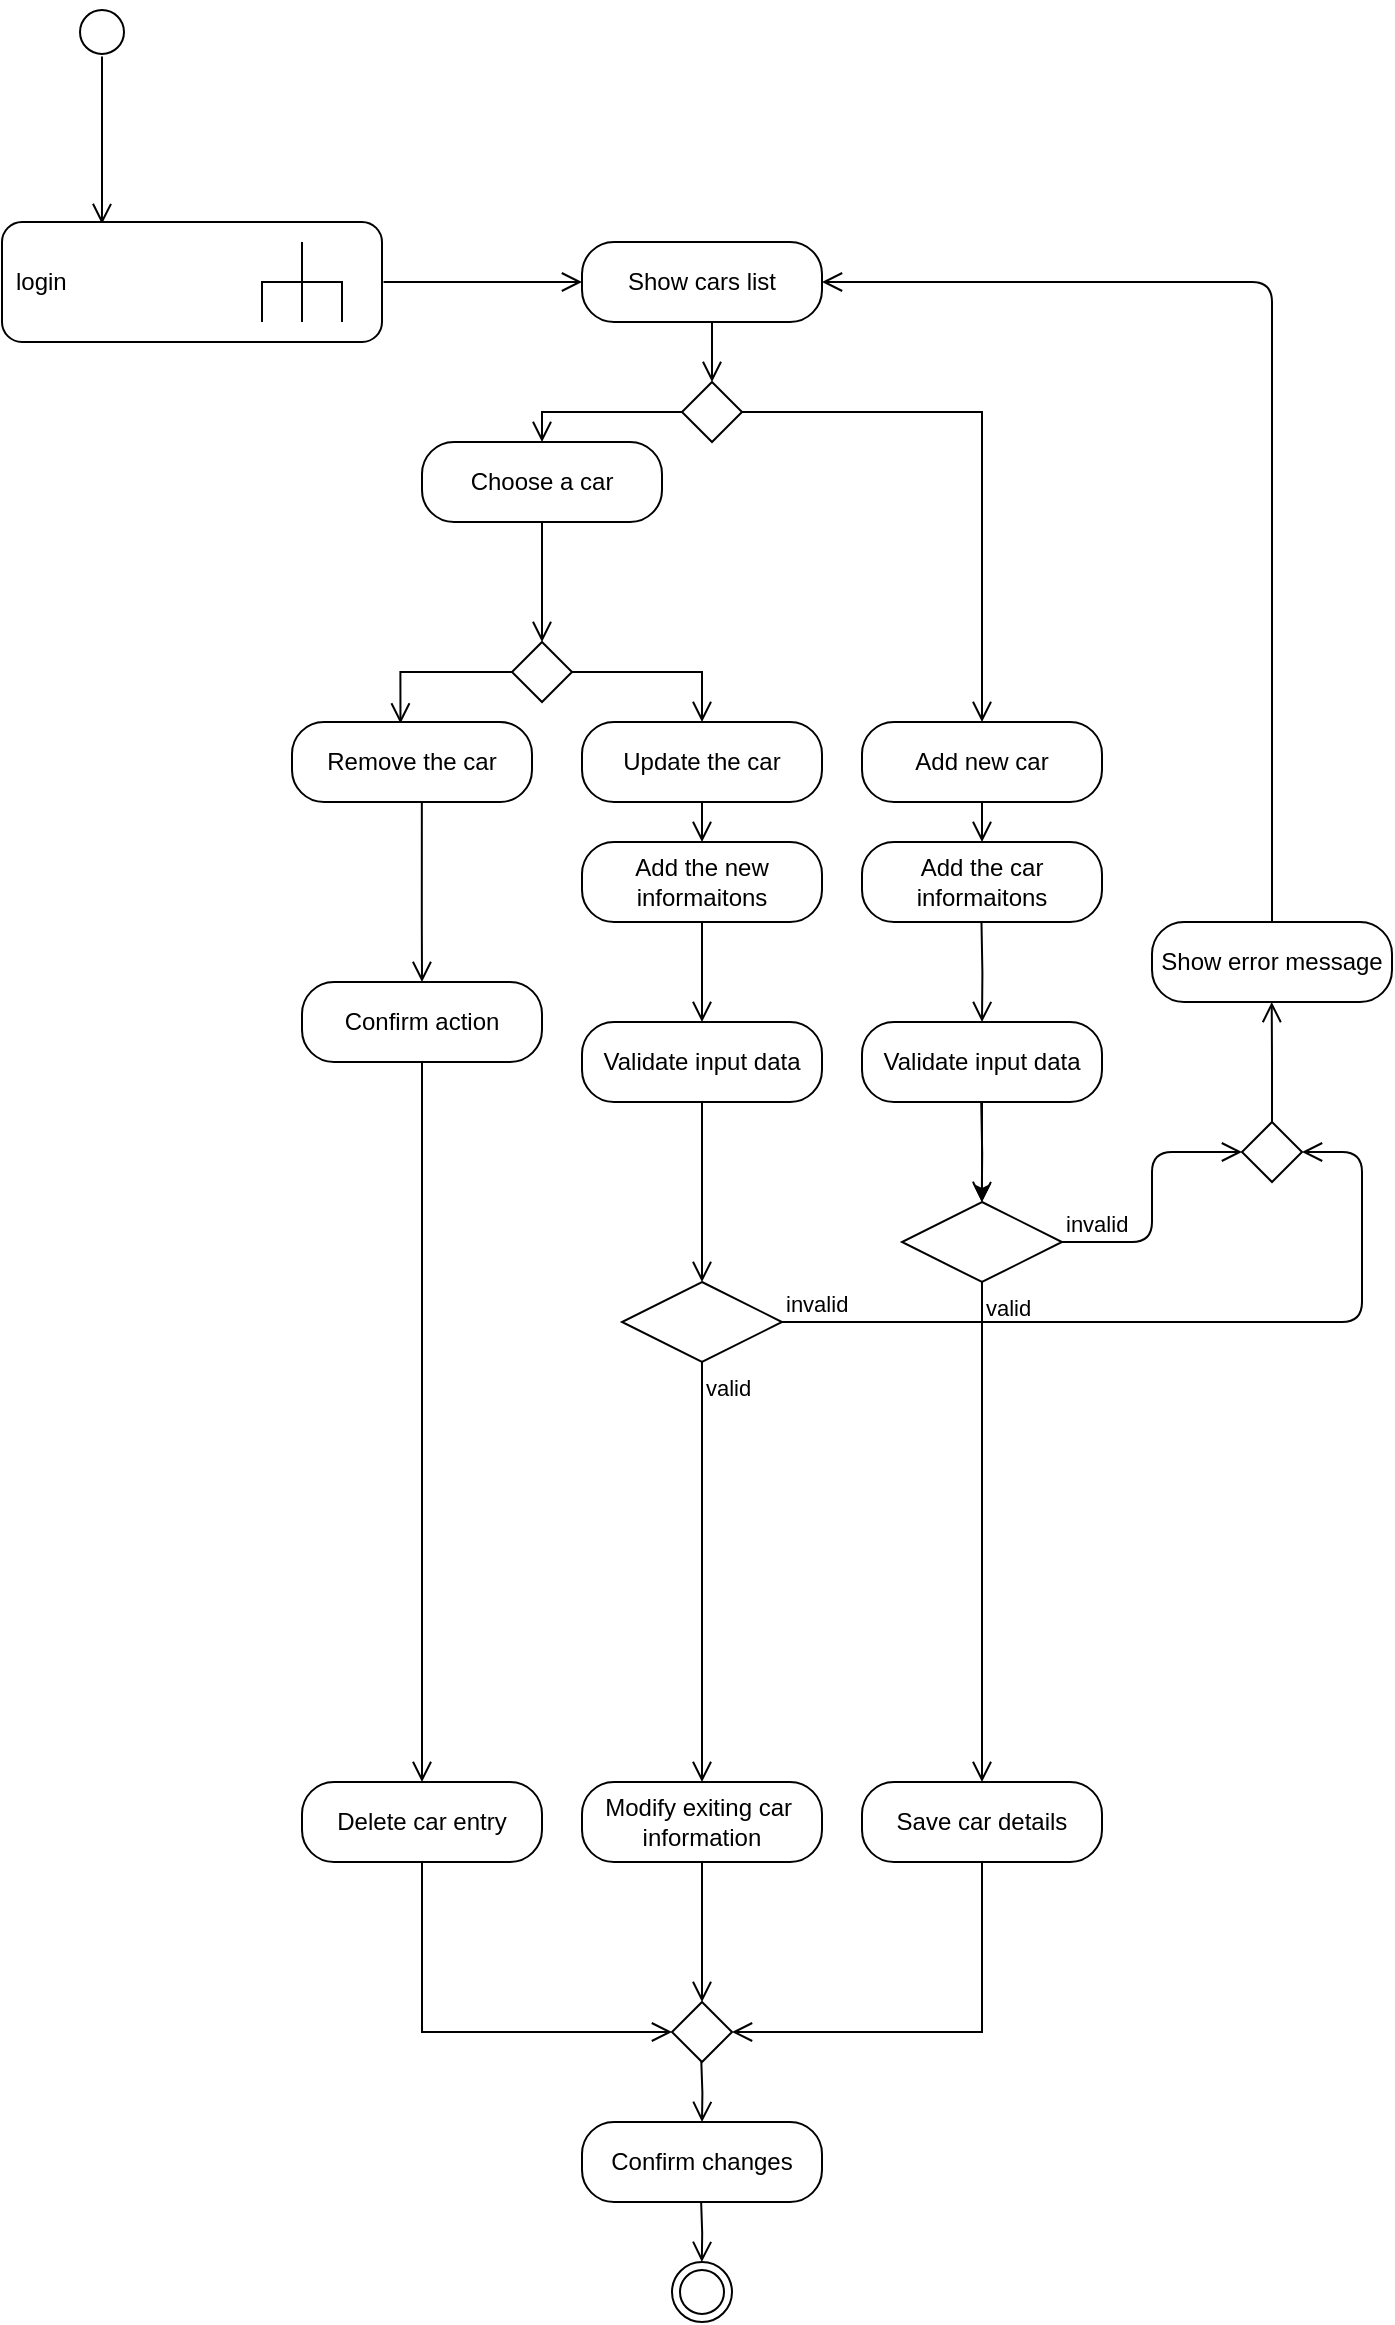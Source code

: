 <mxfile version="26.0.14">
  <diagram name="Page-1" id="e7e014a7-5840-1c2e-5031-d8a46d1fe8dd">
    <mxGraphModel dx="1434" dy="754" grid="1" gridSize="10" guides="1" tooltips="1" connect="1" arrows="1" fold="1" page="1" pageScale="1" pageWidth="1169" pageHeight="826" background="none" math="0" shadow="0">
      <root>
        <mxCell id="0" />
        <mxCell id="1" parent="0" />
        <mxCell id="ycadE-7DeE36cVl8lBZi-41" value="" style="ellipse;html=1;shape=startState;labelBackgroundColor=none;" parent="1" vertex="1">
          <mxGeometry x="65" y="20" width="30" height="30" as="geometry" />
        </mxCell>
        <mxCell id="ycadE-7DeE36cVl8lBZi-42" value="" style="edgeStyle=orthogonalEdgeStyle;html=1;verticalAlign=bottom;endArrow=open;endSize=8;rounded=0;entryX=0.263;entryY=0.017;entryDx=0;entryDy=0;labelBackgroundColor=none;fontColor=default;entryPerimeter=0;exitX=0.5;exitY=0.907;exitDx=0;exitDy=0;exitPerimeter=0;" parent="1" source="ycadE-7DeE36cVl8lBZi-41" target="JrRgfK8F16uHAJ6plWWZ-1" edge="1">
          <mxGeometry relative="1" as="geometry">
            <mxPoint x="80" y="120" as="targetPoint" />
            <mxPoint x="79" y="50" as="sourcePoint" />
            <Array as="points">
              <mxPoint x="80" y="121" />
            </Array>
          </mxGeometry>
        </mxCell>
        <mxCell id="ycadE-7DeE36cVl8lBZi-49" value="&lt;font style=&quot;color: rgb(0, 0, 0); background-color: light-dark(#ffffff, var(--ge-dark-color, #121212));&quot;&gt;Show cars list&lt;/font&gt;" style="rounded=1;whiteSpace=wrap;html=1;arcSize=40;labelBackgroundColor=none;" parent="1" vertex="1">
          <mxGeometry x="320" y="140" width="120" height="40" as="geometry" />
        </mxCell>
        <mxCell id="ycadE-7DeE36cVl8lBZi-50" value="" style="edgeStyle=orthogonalEdgeStyle;html=1;verticalAlign=bottom;endArrow=open;endSize=8;rounded=0;labelBackgroundColor=none;fontColor=default;entryX=0.5;entryY=0;entryDx=0;entryDy=0;" parent="1" source="ycadE-7DeE36cVl8lBZi-49" target="10" edge="1">
          <mxGeometry relative="1" as="geometry">
            <mxPoint x="381" y="210" as="targetPoint" />
            <Array as="points">
              <mxPoint x="385" y="160" />
              <mxPoint x="385" y="210" />
            </Array>
          </mxGeometry>
        </mxCell>
        <mxCell id="ycadE-7DeE36cVl8lBZi-56" value="" style="edgeStyle=orthogonalEdgeStyle;html=1;verticalAlign=bottom;endArrow=open;endSize=8;rounded=0;exitX=0;exitY=0.5;exitDx=0;exitDy=0;labelBackgroundColor=none;fontColor=default;entryX=0.452;entryY=0.019;entryDx=0;entryDy=0;entryPerimeter=0;" parent="1" source="16" target="ycadE-7DeE36cVl8lBZi-63" edge="1">
          <mxGeometry relative="1" as="geometry">
            <mxPoint x="249.52" y="440" as="targetPoint" />
            <mxPoint x="249.44" y="305.8" as="sourcePoint" />
            <Array as="points" />
          </mxGeometry>
        </mxCell>
        <mxCell id="ycadE-7DeE36cVl8lBZi-57" value="" style="edgeStyle=orthogonalEdgeStyle;html=1;verticalAlign=bottom;endArrow=open;endSize=8;rounded=0;exitX=1;exitY=0.5;exitDx=0;exitDy=0;labelBackgroundColor=none;fontColor=default;" parent="1" source="16" target="ycadE-7DeE36cVl8lBZi-61" edge="1">
          <mxGeometry relative="1" as="geometry">
            <mxPoint x="379.5" y="320" as="targetPoint" />
            <mxPoint x="380.36" y="304.4" as="sourcePoint" />
            <Array as="points" />
          </mxGeometry>
        </mxCell>
        <mxCell id="ycadE-7DeE36cVl8lBZi-59" value="Add new car" style="rounded=1;whiteSpace=wrap;html=1;arcSize=40;labelBackgroundColor=none;" parent="1" vertex="1">
          <mxGeometry x="460" y="380" width="120" height="40" as="geometry" />
        </mxCell>
        <mxCell id="ycadE-7DeE36cVl8lBZi-60" value="" style="edgeStyle=orthogonalEdgeStyle;html=1;verticalAlign=bottom;endArrow=open;endSize=8;rounded=0;labelBackgroundColor=none;fontColor=default;entryX=0.5;entryY=0;entryDx=0;entryDy=0;" parent="1" source="ycadE-7DeE36cVl8lBZi-59" target="2" edge="1">
          <mxGeometry relative="1" as="geometry">
            <mxPoint x="520" y="390" as="targetPoint" />
          </mxGeometry>
        </mxCell>
        <mxCell id="ycadE-7DeE36cVl8lBZi-61" value="Update the car" style="rounded=1;whiteSpace=wrap;html=1;arcSize=40;labelBackgroundColor=none;" parent="1" vertex="1">
          <mxGeometry x="320" y="380" width="120" height="40" as="geometry" />
        </mxCell>
        <mxCell id="ycadE-7DeE36cVl8lBZi-62" value="" style="edgeStyle=orthogonalEdgeStyle;html=1;verticalAlign=bottom;endArrow=open;endSize=8;rounded=0;entryX=0.5;entryY=0;entryDx=0;entryDy=0;labelBackgroundColor=none;fontColor=default;" parent="1" source="ycadE-7DeE36cVl8lBZi-61" target="5" edge="1">
          <mxGeometry relative="1" as="geometry">
            <mxPoint x="420" y="450" as="targetPoint" />
            <Array as="points" />
          </mxGeometry>
        </mxCell>
        <mxCell id="ycadE-7DeE36cVl8lBZi-63" value="Remove the car" style="rounded=1;whiteSpace=wrap;html=1;arcSize=40;labelBackgroundColor=none;" parent="1" vertex="1">
          <mxGeometry x="175" y="380" width="120" height="40" as="geometry" />
        </mxCell>
        <mxCell id="ycadE-7DeE36cVl8lBZi-64" value="" style="edgeStyle=orthogonalEdgeStyle;html=1;verticalAlign=bottom;endArrow=open;endSize=8;rounded=0;labelBackgroundColor=none;fontColor=default;exitX=0.541;exitY=1;exitDx=0;exitDy=0;exitPerimeter=0;entryX=0.5;entryY=0;entryDx=0;entryDy=0;" parent="1" source="ycadE-7DeE36cVl8lBZi-63" target="37" edge="1">
          <mxGeometry relative="1" as="geometry">
            <mxPoint x="240" y="590" as="targetPoint" />
            <Array as="points">
              <mxPoint x="240" y="480" />
              <mxPoint x="240" y="480" />
            </Array>
            <mxPoint x="240" y="440" as="sourcePoint" />
          </mxGeometry>
        </mxCell>
        <mxCell id="ycadE-7DeE36cVl8lBZi-87" value="Delete car entry" style="rounded=1;whiteSpace=wrap;html=1;arcSize=40;labelBackgroundColor=none;" parent="1" vertex="1">
          <mxGeometry x="180" y="910" width="120" height="40" as="geometry" />
        </mxCell>
        <mxCell id="ycadE-7DeE36cVl8lBZi-88" value="" style="edgeStyle=orthogonalEdgeStyle;html=1;verticalAlign=bottom;endArrow=open;endSize=8;rounded=0;labelBackgroundColor=none;fontColor=default;entryX=0;entryY=0.5;entryDx=0;entryDy=0;" parent="1" source="ycadE-7DeE36cVl8lBZi-87" target="40" edge="1">
          <mxGeometry relative="1" as="geometry">
            <mxPoint x="240" y="1012" as="targetPoint" />
            <Array as="points">
              <mxPoint x="240" y="1035" />
            </Array>
          </mxGeometry>
        </mxCell>
        <mxCell id="ycadE-7DeE36cVl8lBZi-89" value="&lt;span style=&quot;color: rgb(0, 0, 0);&quot;&gt;Modify exiting car&amp;nbsp;&lt;/span&gt;&lt;div style=&quot;scrollbar-color: light-dark(#e2e2e2, #4b4b4b)&lt;br/&gt;&#x9;&#x9;&#x9;&#x9;&#x9;light-dark(#fbfbfb, var(--dark-panel-color));&quot;&gt;information&lt;/div&gt;" style="rounded=1;whiteSpace=wrap;html=1;arcSize=40;labelBackgroundColor=none;" parent="1" vertex="1">
          <mxGeometry x="320" y="910" width="120" height="40" as="geometry" />
        </mxCell>
        <mxCell id="ycadE-7DeE36cVl8lBZi-90" value="" style="edgeStyle=orthogonalEdgeStyle;html=1;verticalAlign=bottom;endArrow=open;endSize=8;rounded=0;labelBackgroundColor=none;fontColor=default;" parent="1" source="ycadE-7DeE36cVl8lBZi-89" edge="1">
          <mxGeometry relative="1" as="geometry">
            <mxPoint x="380" y="1020" as="targetPoint" />
            <Array as="points">
              <mxPoint x="380" y="1014" />
            </Array>
          </mxGeometry>
        </mxCell>
        <mxCell id="ycadE-7DeE36cVl8lBZi-91" value="Save car details" style="rounded=1;whiteSpace=wrap;html=1;arcSize=40;labelBackgroundColor=none;" parent="1" vertex="1">
          <mxGeometry x="460" y="910" width="120" height="40" as="geometry" />
        </mxCell>
        <mxCell id="ycadE-7DeE36cVl8lBZi-92" value="" style="edgeStyle=orthogonalEdgeStyle;html=1;verticalAlign=bottom;endArrow=open;endSize=8;rounded=0;labelBackgroundColor=none;fontColor=default;exitX=0.5;exitY=1;exitDx=0;exitDy=0;entryX=1;entryY=0.5;entryDx=0;entryDy=0;" parent="1" source="ycadE-7DeE36cVl8lBZi-91" target="40" edge="1">
          <mxGeometry relative="1" as="geometry">
            <mxPoint x="520" y="1053" as="targetPoint" />
            <mxPoint x="529.62" y="970.004" as="sourcePoint" />
          </mxGeometry>
        </mxCell>
        <mxCell id="ycadE-7DeE36cVl8lBZi-96" value="Confirm changes" style="rounded=1;whiteSpace=wrap;html=1;arcSize=40;labelBackgroundColor=none;" parent="1" vertex="1">
          <mxGeometry x="320" y="1080" width="120" height="40" as="geometry" />
        </mxCell>
        <mxCell id="ycadE-7DeE36cVl8lBZi-98" value="" style="ellipse;html=1;shape=endState;labelBackgroundColor=none;" parent="1" vertex="1">
          <mxGeometry x="365" y="1150" width="30" height="30" as="geometry" />
        </mxCell>
        <mxCell id="JrRgfK8F16uHAJ6plWWZ-1" value="login" style="shape=mxgraph.uml25.behaviorAction;html=1;rounded=1;absoluteArcSize=1;arcSize=10;align=left;spacingLeft=5;whiteSpace=wrap;" parent="1" vertex="1">
          <mxGeometry x="30" y="130" width="190" height="60" as="geometry" />
        </mxCell>
        <mxCell id="JrRgfK8F16uHAJ6plWWZ-3" value="" style="edgeStyle=orthogonalEdgeStyle;html=1;verticalAlign=bottom;endArrow=open;endSize=8;rounded=0;labelBackgroundColor=none;fontColor=default;exitX=1.004;exitY=0.5;exitDx=0;exitDy=0;exitPerimeter=0;" parent="1" source="JrRgfK8F16uHAJ6plWWZ-1" edge="1">
          <mxGeometry relative="1" as="geometry">
            <mxPoint x="320" y="160" as="targetPoint" />
            <mxPoint x="210" y="150" as="sourcePoint" />
            <Array as="points" />
          </mxGeometry>
        </mxCell>
        <mxCell id="2" value="Add the car informaitons" style="rounded=1;whiteSpace=wrap;html=1;arcSize=40;" parent="1" vertex="1">
          <mxGeometry x="460" y="440" width="120" height="40" as="geometry" />
        </mxCell>
        <mxCell id="5" value="Add the new informaitons" style="rounded=1;whiteSpace=wrap;html=1;arcSize=40;" parent="1" vertex="1">
          <mxGeometry x="320" y="440" width="120" height="40" as="geometry" />
        </mxCell>
        <mxCell id="6" value="" style="edgeStyle=orthogonalEdgeStyle;html=1;verticalAlign=bottom;endArrow=open;endSize=8;" parent="1" source="5" edge="1">
          <mxGeometry relative="1" as="geometry">
            <mxPoint x="380" y="530" as="targetPoint" />
            <Array as="points">
              <mxPoint x="380" y="530" />
            </Array>
          </mxGeometry>
        </mxCell>
        <mxCell id="10" value="" style="rhombus;" parent="1" vertex="1">
          <mxGeometry x="370" y="210" width="30" height="30" as="geometry" />
        </mxCell>
        <mxCell id="11" value="" style="edgeStyle=orthogonalEdgeStyle;html=1;verticalAlign=bottom;endArrow=open;endSize=8;rounded=0;labelBackgroundColor=none;fontColor=default;exitX=1;exitY=0.5;exitDx=0;exitDy=0;entryX=0.5;entryY=0;entryDx=0;entryDy=0;" parent="1" source="10" target="ycadE-7DeE36cVl8lBZi-59" edge="1">
          <mxGeometry relative="1" as="geometry">
            <mxPoint x="470" y="225" as="targetPoint" />
            <mxPoint x="440" y="220" as="sourcePoint" />
            <Array as="points">
              <mxPoint x="520" y="225" />
            </Array>
          </mxGeometry>
        </mxCell>
        <mxCell id="13" value="" style="edgeStyle=orthogonalEdgeStyle;html=1;verticalAlign=bottom;endArrow=open;endSize=8;rounded=0;labelBackgroundColor=none;fontColor=default;exitX=0;exitY=0.5;exitDx=0;exitDy=0;entryX=0.5;entryY=0;entryDx=0;entryDy=0;" parent="1" source="10" target="14" edge="1">
          <mxGeometry relative="1" as="geometry">
            <mxPoint x="300" y="225" as="targetPoint" />
            <mxPoint x="270" y="224.76" as="sourcePoint" />
            <Array as="points" />
          </mxGeometry>
        </mxCell>
        <mxCell id="14" value="Choose a car" style="rounded=1;whiteSpace=wrap;html=1;arcSize=40;" parent="1" vertex="1">
          <mxGeometry x="240" y="240" width="120" height="40" as="geometry" />
        </mxCell>
        <mxCell id="15" value="" style="edgeStyle=orthogonalEdgeStyle;html=1;verticalAlign=bottom;endArrow=open;endSize=8;" parent="1" source="14" edge="1">
          <mxGeometry relative="1" as="geometry">
            <mxPoint x="300" y="340" as="targetPoint" />
          </mxGeometry>
        </mxCell>
        <mxCell id="16" value="" style="rhombus;" parent="1" vertex="1">
          <mxGeometry x="285" y="340" width="30" height="30" as="geometry" />
        </mxCell>
        <mxCell id="18" value="" style="edgeStyle=orthogonalEdgeStyle;html=1;verticalAlign=bottom;endArrow=open;endSize=8;rounded=0;labelBackgroundColor=none;fontColor=default;entryX=0.5;entryY=0;entryDx=0;entryDy=0;" parent="1" target="26" edge="1">
          <mxGeometry relative="1" as="geometry">
            <mxPoint x="519.74" y="500" as="targetPoint" />
            <mxPoint x="519.74" y="480" as="sourcePoint" />
          </mxGeometry>
        </mxCell>
        <mxCell id="19" value="" style="rhombus;whiteSpace=wrap;html=1;" parent="1" vertex="1">
          <mxGeometry x="480" y="620" width="80" height="40" as="geometry" />
        </mxCell>
        <mxCell id="20" value="invalid" style="edgeStyle=orthogonalEdgeStyle;html=1;align=left;verticalAlign=bottom;endArrow=open;endSize=8;entryX=0;entryY=0.5;entryDx=0;entryDy=0;" parent="1" source="19" target="32" edge="1">
          <mxGeometry x="-1" relative="1" as="geometry">
            <mxPoint x="620" y="590" as="targetPoint" />
          </mxGeometry>
        </mxCell>
        <mxCell id="21" value="valid" style="edgeStyle=orthogonalEdgeStyle;html=1;align=left;verticalAlign=top;endArrow=open;endSize=8;entryX=0.5;entryY=0;entryDx=0;entryDy=0;" parent="1" source="19" target="ycadE-7DeE36cVl8lBZi-91" edge="1">
          <mxGeometry x="-1" relative="1" as="geometry">
            <mxPoint x="520" y="740" as="targetPoint" />
          </mxGeometry>
        </mxCell>
        <mxCell id="24" value="Validate input data" style="rounded=1;whiteSpace=wrap;html=1;arcSize=40;" parent="1" vertex="1">
          <mxGeometry x="320" y="530" width="120" height="40" as="geometry" />
        </mxCell>
        <mxCell id="25" value="" style="edgeStyle=orthogonalEdgeStyle;html=1;verticalAlign=bottom;endArrow=open;endSize=8;entryX=0.5;entryY=0;entryDx=0;entryDy=0;" parent="1" source="24" target="29" edge="1">
          <mxGeometry relative="1" as="geometry">
            <mxPoint x="380" y="630" as="targetPoint" />
          </mxGeometry>
        </mxCell>
        <mxCell id="33" value="" style="edgeStyle=none;html=1;" parent="1" source="26" target="19" edge="1">
          <mxGeometry relative="1" as="geometry" />
        </mxCell>
        <mxCell id="26" value="Validate input data" style="rounded=1;whiteSpace=wrap;html=1;arcSize=40;" parent="1" vertex="1">
          <mxGeometry x="460" y="530" width="120" height="40" as="geometry" />
        </mxCell>
        <mxCell id="28" value="" style="edgeStyle=orthogonalEdgeStyle;html=1;verticalAlign=bottom;endArrow=open;endSize=8;rounded=0;labelBackgroundColor=none;fontColor=default;entryX=0.5;entryY=0;entryDx=0;entryDy=0;" parent="1" edge="1">
          <mxGeometry relative="1" as="geometry">
            <mxPoint x="519.87" y="620" as="targetPoint" />
            <mxPoint x="519.61" y="570" as="sourcePoint" />
          </mxGeometry>
        </mxCell>
        <mxCell id="29" value="" style="rhombus;whiteSpace=wrap;html=1;" parent="1" vertex="1">
          <mxGeometry x="340" y="660" width="80" height="40" as="geometry" />
        </mxCell>
        <mxCell id="30" value="invalid" style="edgeStyle=orthogonalEdgeStyle;html=1;align=left;verticalAlign=bottom;endArrow=open;endSize=8;entryX=1;entryY=0.5;entryDx=0;entryDy=0;" parent="1" source="29" target="32" edge="1">
          <mxGeometry x="-1" relative="1" as="geometry">
            <mxPoint x="660" y="680" as="targetPoint" />
            <Array as="points">
              <mxPoint x="710" y="680" />
              <mxPoint x="710" y="595" />
            </Array>
          </mxGeometry>
        </mxCell>
        <mxCell id="31" value="valid" style="edgeStyle=orthogonalEdgeStyle;html=1;align=left;verticalAlign=top;endArrow=open;endSize=8;entryX=0.5;entryY=0;entryDx=0;entryDy=0;" parent="1" source="29" target="ycadE-7DeE36cVl8lBZi-89" edge="1">
          <mxGeometry x="-1" relative="1" as="geometry">
            <mxPoint x="380" y="760" as="targetPoint" />
          </mxGeometry>
        </mxCell>
        <mxCell id="32" value="" style="rhombus;" parent="1" vertex="1">
          <mxGeometry x="650" y="580" width="30" height="30" as="geometry" />
        </mxCell>
        <mxCell id="34" value="" style="edgeStyle=orthogonalEdgeStyle;html=1;verticalAlign=bottom;endArrow=open;endSize=8;rounded=0;labelBackgroundColor=none;fontColor=default;entryX=0.5;entryY=0;entryDx=0;entryDy=0;exitX=0.5;exitY=0;exitDx=0;exitDy=0;" parent="1" source="32" edge="1">
          <mxGeometry relative="1" as="geometry">
            <mxPoint x="664.86" y="520" as="targetPoint" />
            <mxPoint x="664.6" y="470" as="sourcePoint" />
          </mxGeometry>
        </mxCell>
        <mxCell id="35" value="Show error message" style="rounded=1;whiteSpace=wrap;html=1;arcSize=40;" parent="1" vertex="1">
          <mxGeometry x="605" y="480" width="120" height="40" as="geometry" />
        </mxCell>
        <mxCell id="36" value="" style="edgeStyle=orthogonalEdgeStyle;html=1;verticalAlign=bottom;endArrow=open;endSize=8;entryX=1;entryY=0.5;entryDx=0;entryDy=0;" parent="1" source="35" target="ycadE-7DeE36cVl8lBZi-49" edge="1">
          <mxGeometry relative="1" as="geometry">
            <mxPoint x="665" y="330" as="targetPoint" />
            <Array as="points">
              <mxPoint x="665" y="160" />
            </Array>
          </mxGeometry>
        </mxCell>
        <mxCell id="37" value="Confirm action" style="rounded=1;whiteSpace=wrap;html=1;arcSize=40;" parent="1" vertex="1">
          <mxGeometry x="180" y="510" width="120" height="40" as="geometry" />
        </mxCell>
        <mxCell id="38" value="" style="edgeStyle=orthogonalEdgeStyle;html=1;verticalAlign=bottom;endArrow=open;endSize=8;entryX=0.5;entryY=0;entryDx=0;entryDy=0;" parent="1" source="37" target="ycadE-7DeE36cVl8lBZi-87" edge="1">
          <mxGeometry relative="1" as="geometry">
            <mxPoint x="240" y="610" as="targetPoint" />
          </mxGeometry>
        </mxCell>
        <mxCell id="40" value="" style="rhombus;" parent="1" vertex="1">
          <mxGeometry x="365" y="1020" width="30" height="30" as="geometry" />
        </mxCell>
        <mxCell id="42" value="" style="edgeStyle=orthogonalEdgeStyle;html=1;verticalAlign=bottom;endArrow=open;endSize=8;rounded=0;entryX=0.5;entryY=0;entryDx=0;entryDy=0;labelBackgroundColor=none;fontColor=default;" parent="1" target="ycadE-7DeE36cVl8lBZi-96" edge="1">
          <mxGeometry relative="1" as="geometry">
            <mxPoint x="379.66" y="1070" as="targetPoint" />
            <Array as="points" />
            <mxPoint x="379.66" y="1050" as="sourcePoint" />
          </mxGeometry>
        </mxCell>
        <mxCell id="43" value="" style="edgeStyle=orthogonalEdgeStyle;html=1;verticalAlign=bottom;endArrow=open;endSize=8;rounded=0;entryX=0.5;entryY=0;entryDx=0;entryDy=0;labelBackgroundColor=none;fontColor=default;" parent="1" edge="1">
          <mxGeometry relative="1" as="geometry">
            <mxPoint x="379.91" y="1150" as="targetPoint" />
            <Array as="points" />
            <mxPoint x="379.57" y="1120" as="sourcePoint" />
          </mxGeometry>
        </mxCell>
      </root>
    </mxGraphModel>
  </diagram>
</mxfile>
